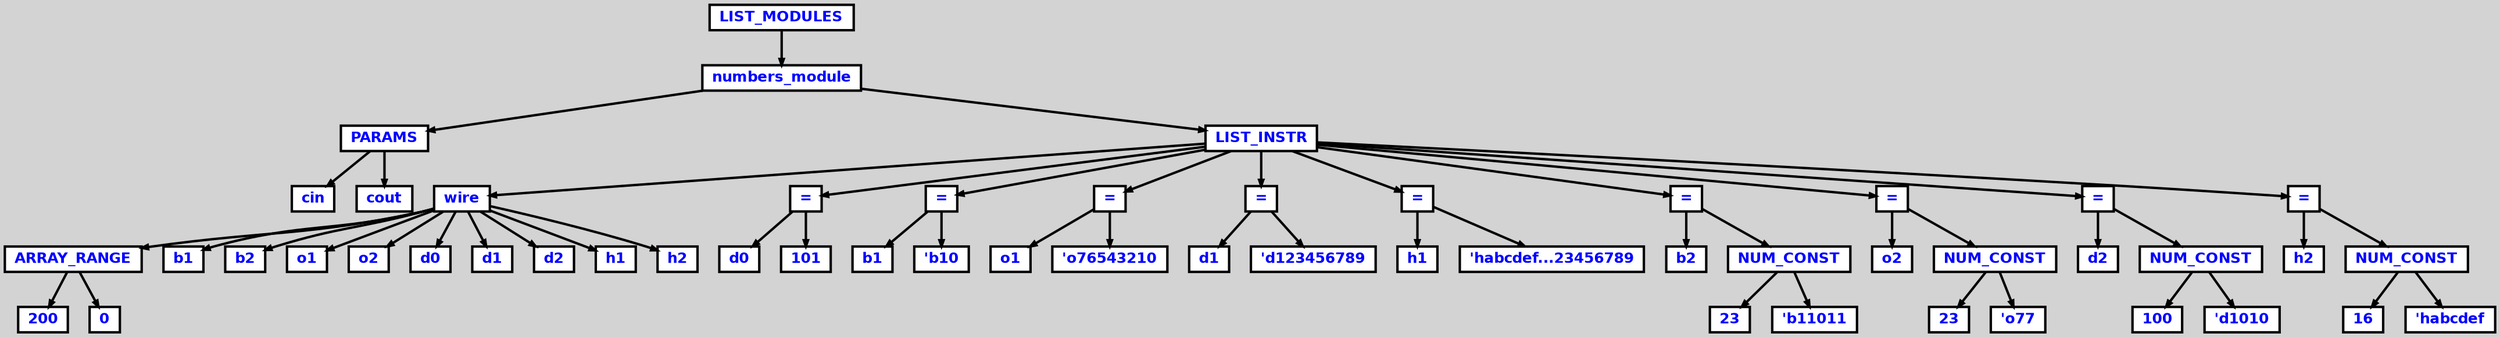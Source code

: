 digraph {

	ordering=out;
	ranksep=.4;
	bgcolor="lightgrey"; node [shape=box, fixedsize=false, fontsize=12, fontname="Helvetica-bold", fontcolor="blue"
		width=.25, height=.25, color="black", fillcolor="white", style="filled, solid, bold"];
	edge [arrowsize=.5, color="black", style="bold"]

  n0 [label="LIST_MODULES"];
  n1 [label="numbers_module"];
  n1 [label="numbers_module"];
  n2 [label="PARAMS"];
  n2 [label="PARAMS"];
  n3 [label="cin"];
  n4 [label="cout"];
  n5 [label="LIST_INSTR"];
  n5 [label="LIST_INSTR"];
  n6 [label="wire"];
  n6 [label="wire"];
  n7 [label="ARRAY_RANGE"];
  n7 [label="ARRAY_RANGE"];
  n8 [label="200"];
  n9 [label="0"];
  n10 [label="b1"];
  n11 [label="b2"];
  n12 [label="o1"];
  n13 [label="o2"];
  n14 [label="d0"];
  n15 [label="d1"];
  n16 [label="d2"];
  n17 [label="h1"];
  n18 [label="h2"];
  n19 [label="="];
  n19 [label="="];
  n20 [label="d0"];
  n21 [label="101"];
  n22 [label="="];
  n22 [label="="];
  n23 [label="b1"];
  n24 [label="'b10"];
  n25 [label="="];
  n25 [label="="];
  n26 [label="o1"];
  n27 [label="'o76543210"];
  n28 [label="="];
  n28 [label="="];
  n29 [label="d1"];
  n30 [label="'d123456789"];
  n31 [label="="];
  n31 [label="="];
  n32 [label="h1"];
  n33 [label="'habcdef...23456789"];
  n34 [label="="];
  n34 [label="="];
  n35 [label="b2"];
  n36 [label="NUM_CONST"];
  n36 [label="NUM_CONST"];
  n37 [label="23"];
  n38 [label="'b11011"];
  n39 [label="="];
  n39 [label="="];
  n40 [label="o2"];
  n41 [label="NUM_CONST"];
  n41 [label="NUM_CONST"];
  n42 [label="23"];
  n43 [label="'o77"];
  n44 [label="="];
  n44 [label="="];
  n45 [label="d2"];
  n46 [label="NUM_CONST"];
  n46 [label="NUM_CONST"];
  n47 [label="100"];
  n48 [label="'d1010"];
  n49 [label="="];
  n49 [label="="];
  n50 [label="h2"];
  n51 [label="NUM_CONST"];
  n51 [label="NUM_CONST"];
  n52 [label="16"];
  n53 [label="'habcdef"];

  n0 -> n1 // "LIST_MODULES" -> "numbers_module"
  n1 -> n2 // "numbers_module" -> "PARAMS"
  n2 -> n3 // "PARAMS" -> "cin"
  n2 -> n4 // "PARAMS" -> "cout"
  n1 -> n5 // "numbers_module" -> "LIST_INSTR"
  n5 -> n6 // "LIST_INSTR" -> "wire"
  n6 -> n7 // "wire" -> "ARRAY_RANGE"
  n7 -> n8 // "ARRAY_RANGE" -> "200"
  n7 -> n9 // "ARRAY_RANGE" -> "0"
  n6 -> n10 // "wire" -> "b1"
  n6 -> n11 // "wire" -> "b2"
  n6 -> n12 // "wire" -> "o1"
  n6 -> n13 // "wire" -> "o2"
  n6 -> n14 // "wire" -> "d0"
  n6 -> n15 // "wire" -> "d1"
  n6 -> n16 // "wire" -> "d2"
  n6 -> n17 // "wire" -> "h1"
  n6 -> n18 // "wire" -> "h2"
  n5 -> n19 // "LIST_INSTR" -> "="
  n19 -> n20 // "=" -> "d0"
  n19 -> n21 // "=" -> "101"
  n5 -> n22 // "LIST_INSTR" -> "="
  n22 -> n23 // "=" -> "b1"
  n22 -> n24 // "=" -> "'b10"
  n5 -> n25 // "LIST_INSTR" -> "="
  n25 -> n26 // "=" -> "o1"
  n25 -> n27 // "=" -> "'o76543210"
  n5 -> n28 // "LIST_INSTR" -> "="
  n28 -> n29 // "=" -> "d1"
  n28 -> n30 // "=" -> "'d123456789"
  n5 -> n31 // "LIST_INSTR" -> "="
  n31 -> n32 // "=" -> "h1"
  n31 -> n33 // "=" -> "'habcdef...23456789"
  n5 -> n34 // "LIST_INSTR" -> "="
  n34 -> n35 // "=" -> "b2"
  n34 -> n36 // "=" -> "NUM_CONST"
  n36 -> n37 // "NUM_CONST" -> "23"
  n36 -> n38 // "NUM_CONST" -> "'b11011"
  n5 -> n39 // "LIST_INSTR" -> "="
  n39 -> n40 // "=" -> "o2"
  n39 -> n41 // "=" -> "NUM_CONST"
  n41 -> n42 // "NUM_CONST" -> "23"
  n41 -> n43 // "NUM_CONST" -> "'o77"
  n5 -> n44 // "LIST_INSTR" -> "="
  n44 -> n45 // "=" -> "d2"
  n44 -> n46 // "=" -> "NUM_CONST"
  n46 -> n47 // "NUM_CONST" -> "100"
  n46 -> n48 // "NUM_CONST" -> "'d1010"
  n5 -> n49 // "LIST_INSTR" -> "="
  n49 -> n50 // "=" -> "h2"
  n49 -> n51 // "=" -> "NUM_CONST"
  n51 -> n52 // "NUM_CONST" -> "16"
  n51 -> n53 // "NUM_CONST" -> "'habcdef"

}
